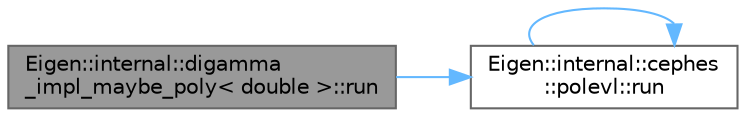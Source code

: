 digraph "Eigen::internal::digamma_impl_maybe_poly&lt; double &gt;::run"
{
 // LATEX_PDF_SIZE
  bgcolor="transparent";
  edge [fontname=Helvetica,fontsize=10,labelfontname=Helvetica,labelfontsize=10];
  node [fontname=Helvetica,fontsize=10,shape=box,height=0.2,width=0.4];
  rankdir="LR";
  Node1 [id="Node000001",label="Eigen::internal::digamma\l_impl_maybe_poly\< double \>::run",height=0.2,width=0.4,color="gray40", fillcolor="grey60", style="filled", fontcolor="black",tooltip=" "];
  Node1 -> Node2 [id="edge1_Node000001_Node000002",color="steelblue1",style="solid",tooltip=" "];
  Node2 [id="Node000002",label="Eigen::internal::cephes\l::polevl::run",height=0.2,width=0.4,color="grey40", fillcolor="white", style="filled",URL="$struct_eigen_1_1internal_1_1cephes_1_1polevl.html#a5a41c063bcf427993b13b1a31b39e3d6",tooltip=" "];
  Node2 -> Node2 [id="edge2_Node000002_Node000002",color="steelblue1",style="solid",tooltip=" "];
}
